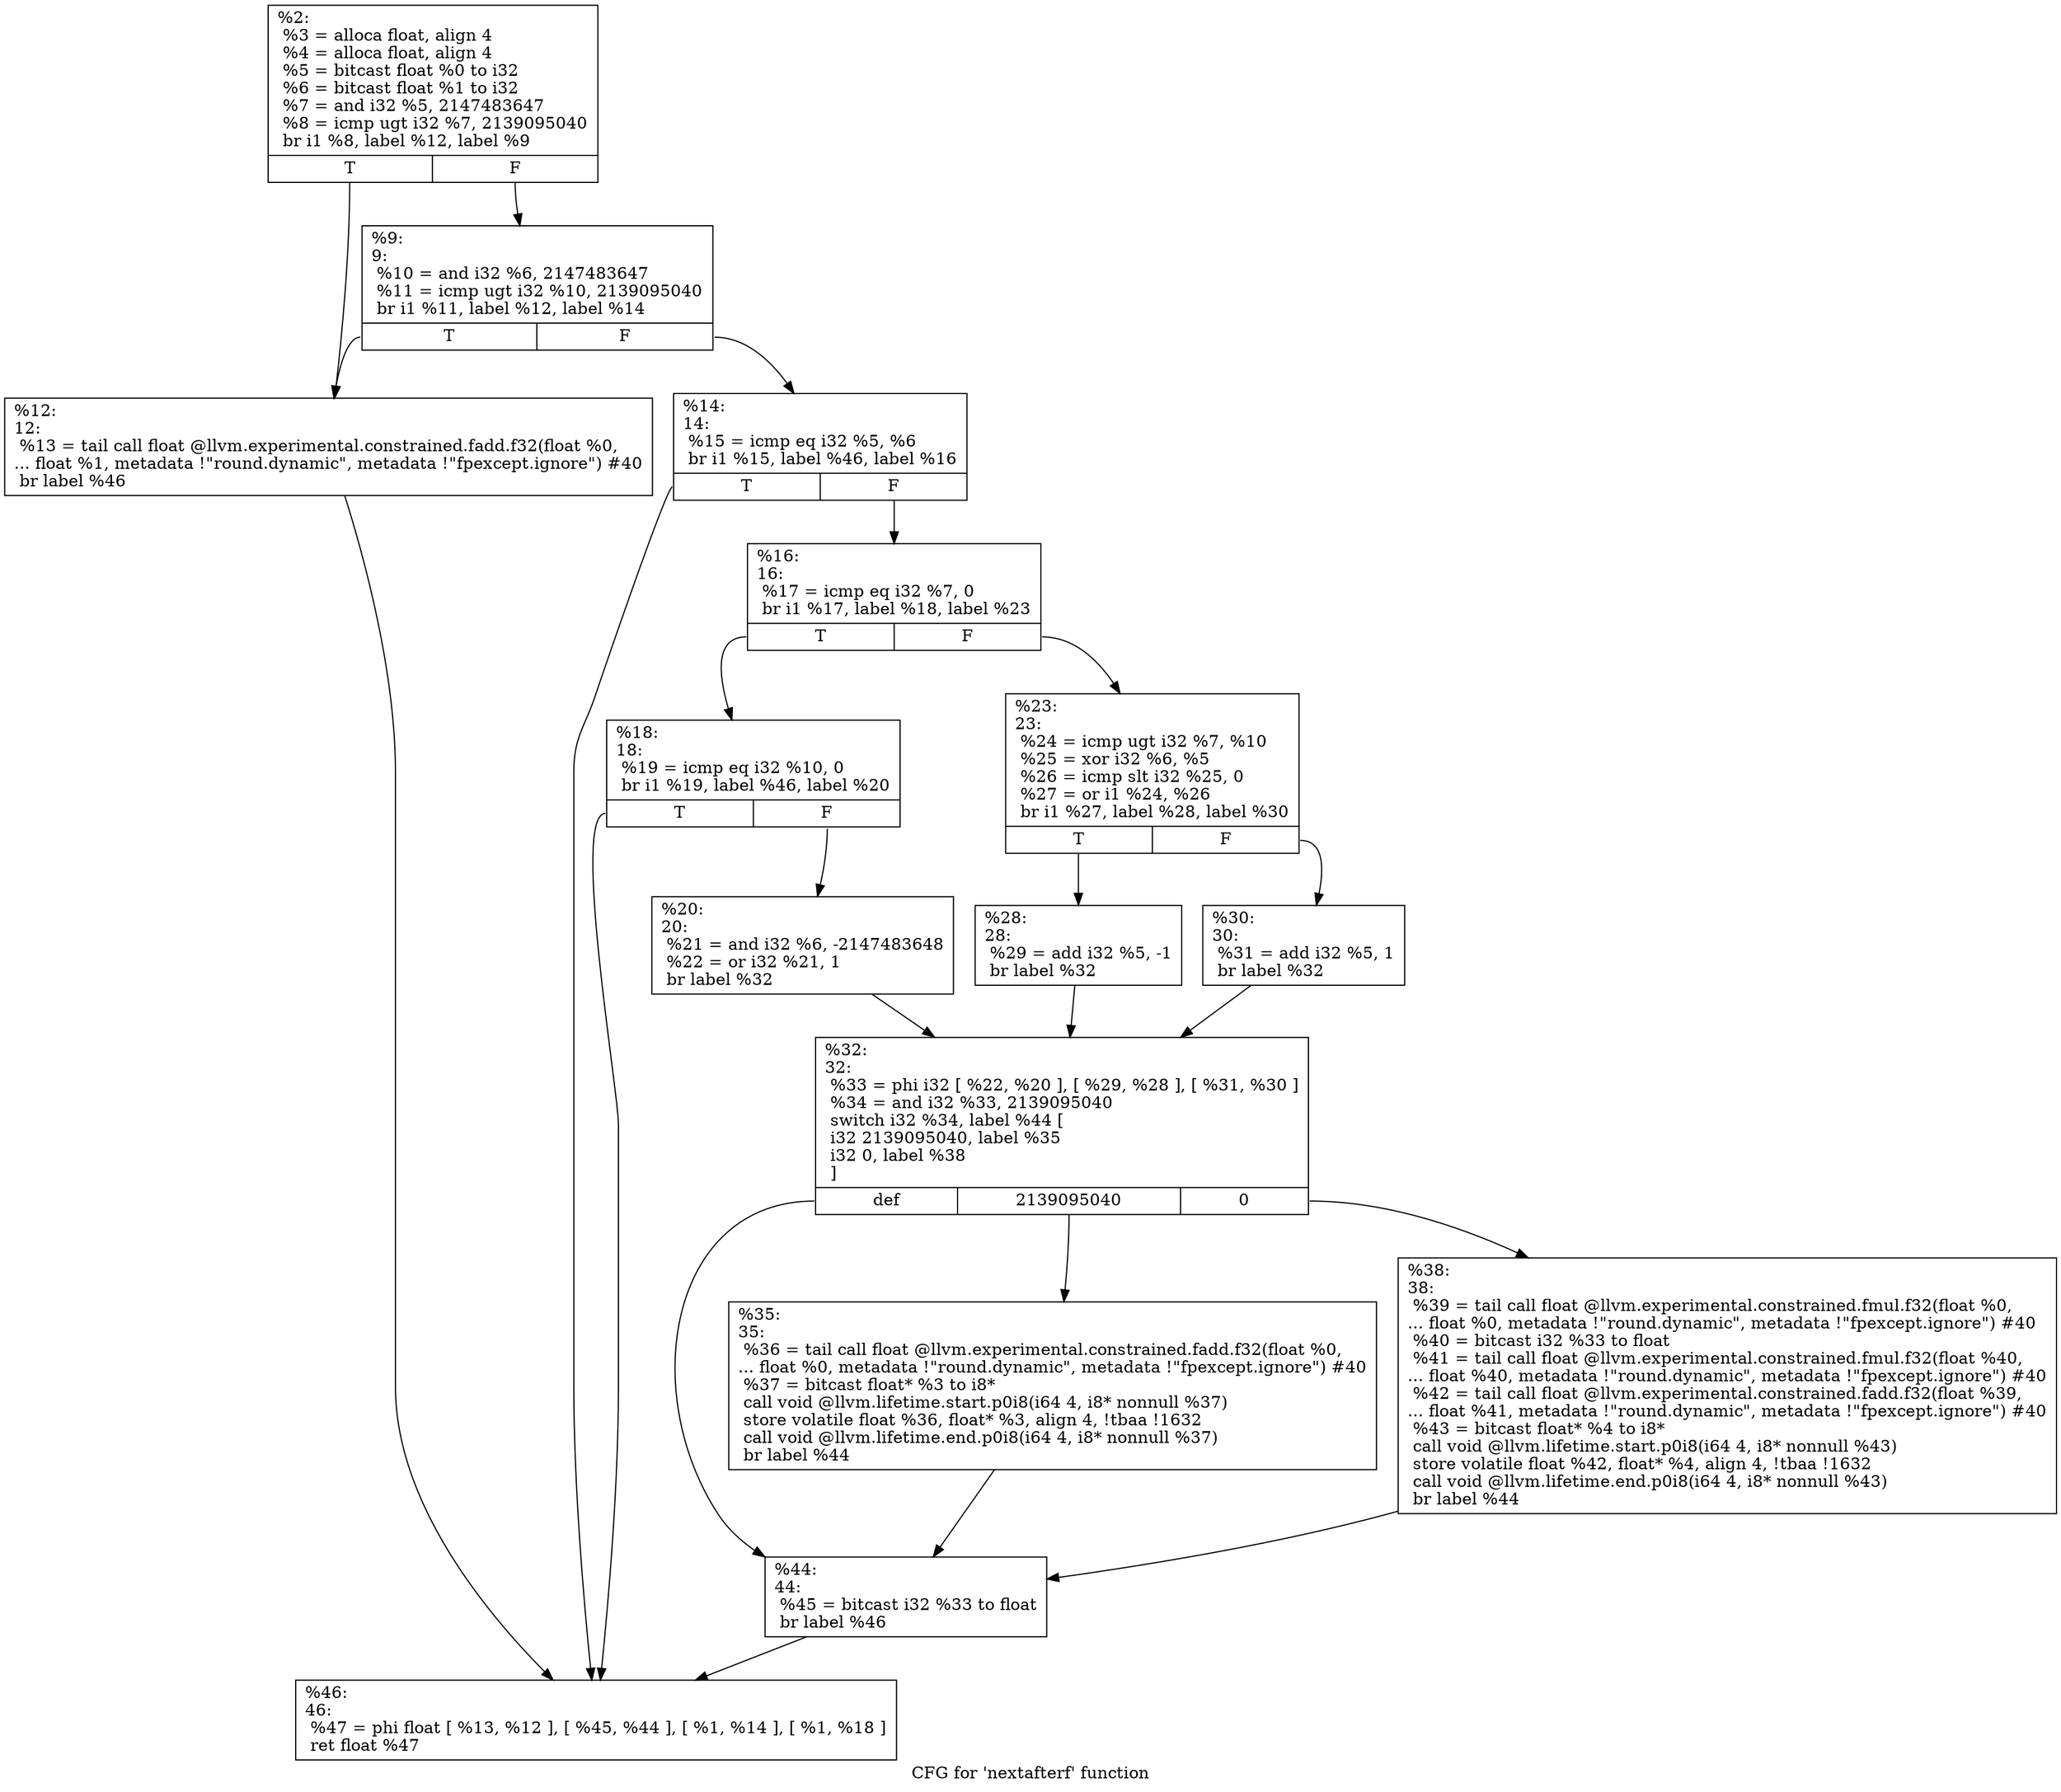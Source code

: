 digraph "CFG for 'nextafterf' function" {
	label="CFG for 'nextafterf' function";

	Node0x1d4da80 [shape=record,label="{%2:\l  %3 = alloca float, align 4\l  %4 = alloca float, align 4\l  %5 = bitcast float %0 to i32\l  %6 = bitcast float %1 to i32\l  %7 = and i32 %5, 2147483647\l  %8 = icmp ugt i32 %7, 2139095040\l  br i1 %8, label %12, label %9\l|{<s0>T|<s1>F}}"];
	Node0x1d4da80:s0 -> Node0x1d520a0;
	Node0x1d4da80:s1 -> Node0x1d51f70;
	Node0x1d51f70 [shape=record,label="{%9:\l9:                                                \l  %10 = and i32 %6, 2147483647\l  %11 = icmp ugt i32 %10, 2139095040\l  br i1 %11, label %12, label %14\l|{<s0>T|<s1>F}}"];
	Node0x1d51f70:s0 -> Node0x1d520a0;
	Node0x1d51f70:s1 -> Node0x1d520f0;
	Node0x1d520a0 [shape=record,label="{%12:\l12:                                               \l  %13 = tail call float @llvm.experimental.constrained.fadd.f32(float %0,\l... float %1, metadata !\"round.dynamic\", metadata !\"fpexcept.ignore\") #40\l  br label %46\l}"];
	Node0x1d520a0 -> Node0x1d52460;
	Node0x1d520f0 [shape=record,label="{%14:\l14:                                               \l  %15 = icmp eq i32 %5, %6\l  br i1 %15, label %46, label %16\l|{<s0>T|<s1>F}}"];
	Node0x1d520f0:s0 -> Node0x1d52460;
	Node0x1d520f0:s1 -> Node0x1d52140;
	Node0x1d52140 [shape=record,label="{%16:\l16:                                               \l  %17 = icmp eq i32 %7, 0\l  br i1 %17, label %18, label %23\l|{<s0>T|<s1>F}}"];
	Node0x1d52140:s0 -> Node0x1d52190;
	Node0x1d52140:s1 -> Node0x1d52230;
	Node0x1d52190 [shape=record,label="{%18:\l18:                                               \l  %19 = icmp eq i32 %10, 0\l  br i1 %19, label %46, label %20\l|{<s0>T|<s1>F}}"];
	Node0x1d52190:s0 -> Node0x1d52460;
	Node0x1d52190:s1 -> Node0x1d521e0;
	Node0x1d521e0 [shape=record,label="{%20:\l20:                                               \l  %21 = and i32 %6, -2147483648\l  %22 = or i32 %21, 1\l  br label %32\l}"];
	Node0x1d521e0 -> Node0x1d52320;
	Node0x1d52230 [shape=record,label="{%23:\l23:                                               \l  %24 = icmp ugt i32 %7, %10\l  %25 = xor i32 %6, %5\l  %26 = icmp slt i32 %25, 0\l  %27 = or i1 %24, %26\l  br i1 %27, label %28, label %30\l|{<s0>T|<s1>F}}"];
	Node0x1d52230:s0 -> Node0x1d52280;
	Node0x1d52230:s1 -> Node0x1d522d0;
	Node0x1d52280 [shape=record,label="{%28:\l28:                                               \l  %29 = add i32 %5, -1\l  br label %32\l}"];
	Node0x1d52280 -> Node0x1d52320;
	Node0x1d522d0 [shape=record,label="{%30:\l30:                                               \l  %31 = add i32 %5, 1\l  br label %32\l}"];
	Node0x1d522d0 -> Node0x1d52320;
	Node0x1d52320 [shape=record,label="{%32:\l32:                                               \l  %33 = phi i32 [ %22, %20 ], [ %29, %28 ], [ %31, %30 ]\l  %34 = and i32 %33, 2139095040\l  switch i32 %34, label %44 [\l    i32 2139095040, label %35\l    i32 0, label %38\l  ]\l|{<s0>def|<s1>2139095040|<s2>0}}"];
	Node0x1d52320:s0 -> Node0x1d52410;
	Node0x1d52320:s1 -> Node0x1d52370;
	Node0x1d52320:s2 -> Node0x1d523c0;
	Node0x1d52370 [shape=record,label="{%35:\l35:                                               \l  %36 = tail call float @llvm.experimental.constrained.fadd.f32(float %0,\l... float %0, metadata !\"round.dynamic\", metadata !\"fpexcept.ignore\") #40\l  %37 = bitcast float* %3 to i8*\l  call void @llvm.lifetime.start.p0i8(i64 4, i8* nonnull %37)\l  store volatile float %36, float* %3, align 4, !tbaa !1632\l  call void @llvm.lifetime.end.p0i8(i64 4, i8* nonnull %37)\l  br label %44\l}"];
	Node0x1d52370 -> Node0x1d52410;
	Node0x1d523c0 [shape=record,label="{%38:\l38:                                               \l  %39 = tail call float @llvm.experimental.constrained.fmul.f32(float %0,\l... float %0, metadata !\"round.dynamic\", metadata !\"fpexcept.ignore\") #40\l  %40 = bitcast i32 %33 to float\l  %41 = tail call float @llvm.experimental.constrained.fmul.f32(float %40,\l... float %40, metadata !\"round.dynamic\", metadata !\"fpexcept.ignore\") #40\l  %42 = tail call float @llvm.experimental.constrained.fadd.f32(float %39,\l... float %41, metadata !\"round.dynamic\", metadata !\"fpexcept.ignore\") #40\l  %43 = bitcast float* %4 to i8*\l  call void @llvm.lifetime.start.p0i8(i64 4, i8* nonnull %43)\l  store volatile float %42, float* %4, align 4, !tbaa !1632\l  call void @llvm.lifetime.end.p0i8(i64 4, i8* nonnull %43)\l  br label %44\l}"];
	Node0x1d523c0 -> Node0x1d52410;
	Node0x1d52410 [shape=record,label="{%44:\l44:                                               \l  %45 = bitcast i32 %33 to float\l  br label %46\l}"];
	Node0x1d52410 -> Node0x1d52460;
	Node0x1d52460 [shape=record,label="{%46:\l46:                                               \l  %47 = phi float [ %13, %12 ], [ %45, %44 ], [ %1, %14 ], [ %1, %18 ]\l  ret float %47\l}"];
}
